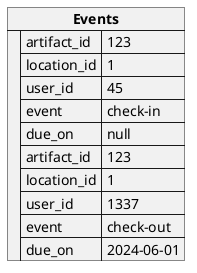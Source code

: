 @startuml
json "<b>Events</b>" as events {
    "": [
        {"artifact_id": 123, "location_id": 1, "user_id": 45, "event": "check-in", "due_on": "null"},
        {"artifact_id": 123, "location_id": 1, "user_id": 1337, "event": "check-out", "due_on": "2024-06-01"}
    ]
}
@enduml